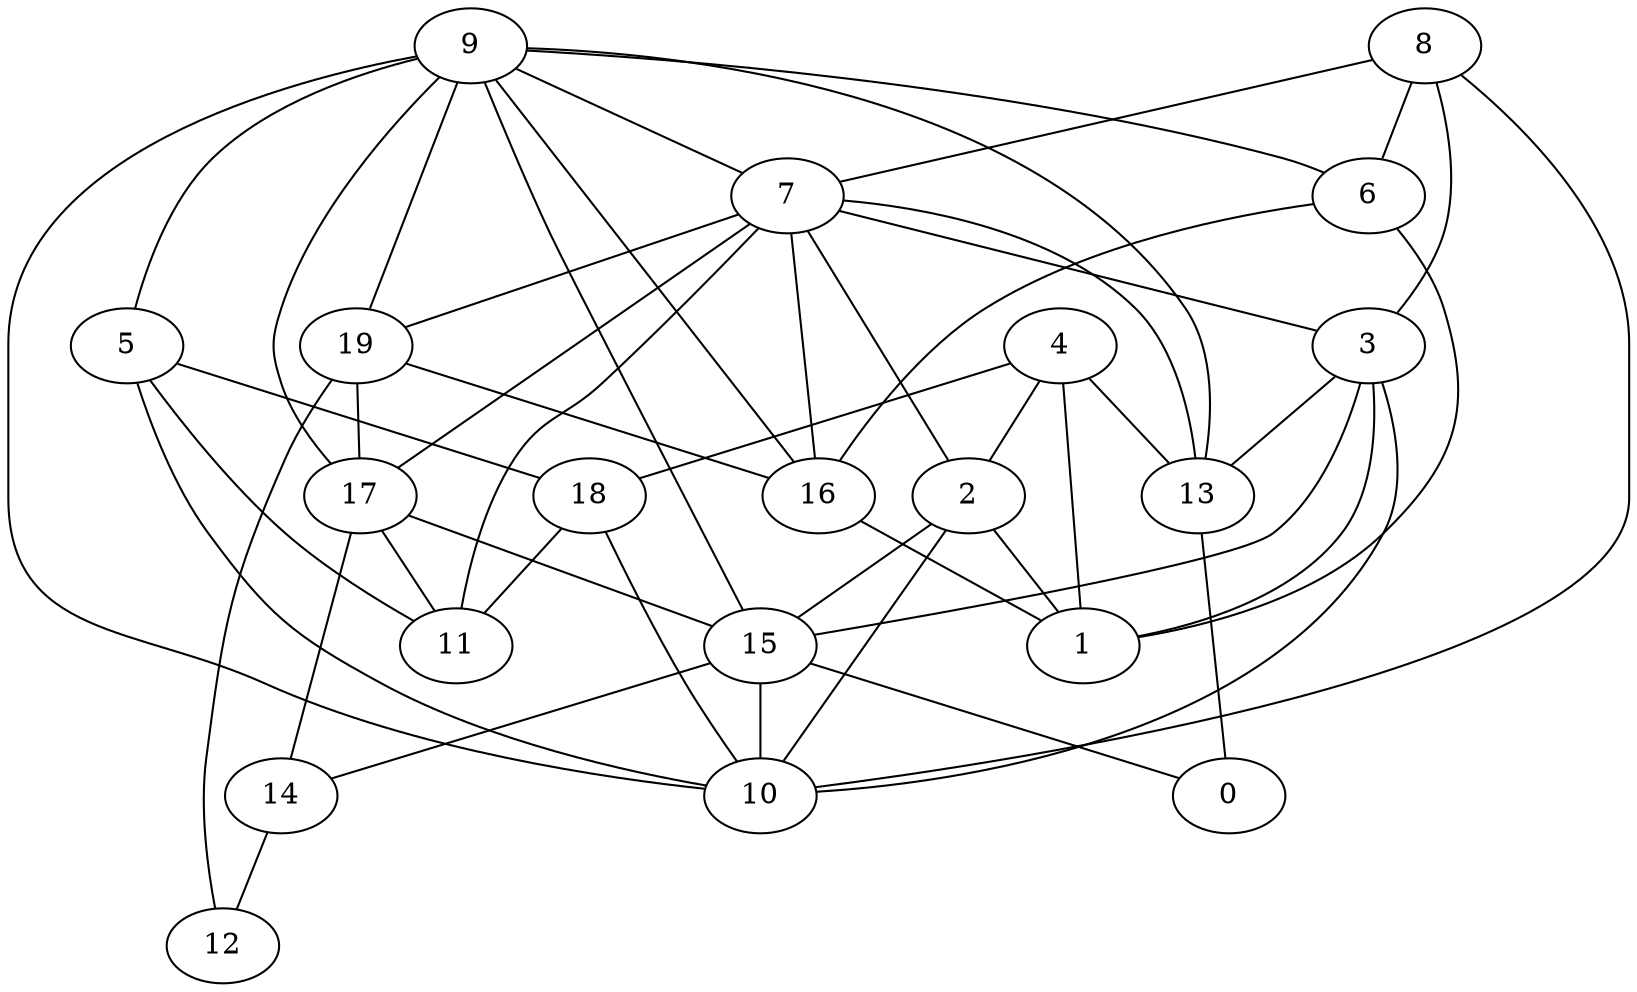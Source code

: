 digraph GG_graph {

subgraph G_graph {
edge [color = black]
"2" -> "1" [dir = none]
"2" -> "15" [dir = none]
"13" -> "0" [dir = none]
"15" -> "10" [dir = none]
"15" -> "14" [dir = none]
"3" -> "15" [dir = none]
"16" -> "1" [dir = none]
"8" -> "7" [dir = none]
"14" -> "12" [dir = none]
"6" -> "1" [dir = none]
"9" -> "5" [dir = none]
"9" -> "13" [dir = none]
"9" -> "15" [dir = none]
"7" -> "11" [dir = none]
"7" -> "19" [dir = none]
"7" -> "2" [dir = none]
"17" -> "15" [dir = none]
"4" -> "18" [dir = none]
"4" -> "2" [dir = none]
"9" -> "7" [dir = none]
"2" -> "10" [dir = none]
"15" -> "0" [dir = none]
"3" -> "1" [dir = none]
"3" -> "10" [dir = none]
"9" -> "16" [dir = none]
"6" -> "16" [dir = none]
"19" -> "16" [dir = none]
"9" -> "17" [dir = none]
"7" -> "16" [dir = none]
"3" -> "13" [dir = none]
"8" -> "10" [dir = none]
"7" -> "17" [dir = none]
"7" -> "13" [dir = none]
"5" -> "18" [dir = none]
"9" -> "19" [dir = none]
"9" -> "10" [dir = none]
"5" -> "11" [dir = none]
"4" -> "13" [dir = none]
"8" -> "3" [dir = none]
"8" -> "6" [dir = none]
"4" -> "1" [dir = none]
"19" -> "12" [dir = none]
"17" -> "11" [dir = none]
"5" -> "10" [dir = none]
"18" -> "10" [dir = none]
"19" -> "17" [dir = none]
"18" -> "11" [dir = none]
"7" -> "3" [dir = none]
"9" -> "6" [dir = none]
"17" -> "14" [dir = none]
}

}

